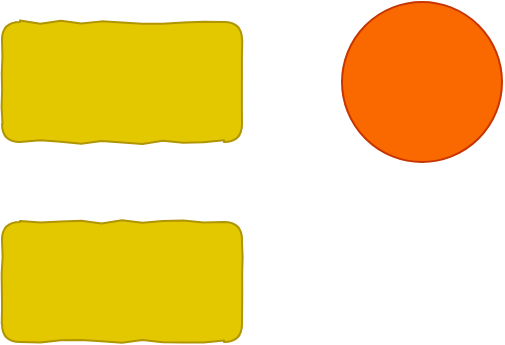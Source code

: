 <mxfile>
    <diagram name="第 1 页" id="8qXEa_NGbsG238I1EOQG">
        <mxGraphModel dx="746" dy="427" grid="1" gridSize="10" guides="1" tooltips="1" connect="1" arrows="1" fold="1" page="1" pageScale="1" pageWidth="827" pageHeight="1169" math="0" shadow="0">
            <root>
                <mxCell id="0"/>
                <mxCell id="1" parent="0"/>
                <mxCell id="Jedb9fppQd8xuuDOEieM-1" value="" style="rounded=1;whiteSpace=wrap;html=1;fillStyle=solid;comic=1;fillColor=#e3c800;strokeColor=#B09500;fontColor=#000000;gradientColor=none;" parent="1" vertex="1">
                    <mxGeometry x="140" y="50" width="120" height="60" as="geometry"/>
                </mxCell>
                <mxCell id="2" value="" style="ellipse;whiteSpace=wrap;html=1;aspect=fixed;fillColor=#fa6800;fontColor=#000000;strokeColor=#C73500;" parent="1" vertex="1">
                    <mxGeometry x="310" y="40" width="80" height="80" as="geometry"/>
                </mxCell>
                <mxCell id="3" value="" style="rounded=1;whiteSpace=wrap;html=1;fillStyle=solid;comic=1;fillColor=#e3c800;strokeColor=#B09500;fontColor=#000000;gradientColor=none;" vertex="1" parent="1">
                    <mxGeometry x="140" y="150" width="120" height="60" as="geometry"/>
                </mxCell>
            </root>
        </mxGraphModel>
    </diagram>
    <diagram id="CTXewtZjie-2r-kqGOWe" name="第 2 页">
        <mxGraphModel dx="746" dy="427" grid="1" gridSize="10" guides="1" tooltips="1" connect="1" arrows="1" fold="1" page="1" pageScale="1" pageWidth="827" pageHeight="1169" math="0" shadow="0">
            <root>
                <mxCell id="0"/>
                <mxCell id="1" parent="0"/>
            </root>
        </mxGraphModel>
    </diagram>
</mxfile>